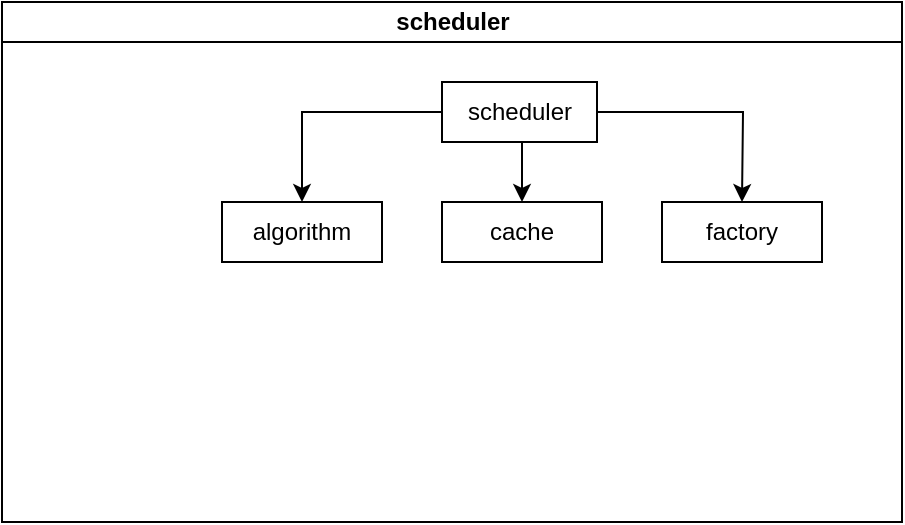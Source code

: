 <mxfile version="13.8.6" type="github">
  <diagram id="prtHgNgQTEPvFCAcTncT" name="Page-1">
    <mxGraphModel dx="946" dy="591" grid="1" gridSize="10" guides="1" tooltips="1" connect="1" arrows="1" fold="1" page="1" pageScale="1" pageWidth="827" pageHeight="1169" math="0" shadow="0">
      <root>
        <mxCell id="0" />
        <mxCell id="1" parent="0" />
        <mxCell id="dNxyNK7c78bLwvsdeMH5-11" value="scheduler" style="swimlane;html=1;startSize=20;horizontal=1;containerType=tree;glass=0;" parent="1" vertex="1">
          <mxGeometry x="170" y="80" width="450" height="260" as="geometry" />
        </mxCell>
        <mxCell id="DKSQyU70Ulr9MfPjKsRb-8" style="edgeStyle=orthogonalEdgeStyle;rounded=0;orthogonalLoop=1;jettySize=auto;html=1;exitX=0.5;exitY=1;exitDx=0;exitDy=0;entryX=0.5;entryY=0;entryDx=0;entryDy=0;" parent="dNxyNK7c78bLwvsdeMH5-11" source="DKSQyU70Ulr9MfPjKsRb-2" target="DKSQyU70Ulr9MfPjKsRb-4" edge="1">
          <mxGeometry relative="1" as="geometry" />
        </mxCell>
        <mxCell id="DKSQyU70Ulr9MfPjKsRb-13" style="edgeStyle=orthogonalEdgeStyle;rounded=0;orthogonalLoop=1;jettySize=auto;html=1;exitX=1;exitY=0.5;exitDx=0;exitDy=0;entryX=0.5;entryY=0;entryDx=0;entryDy=0;" parent="dNxyNK7c78bLwvsdeMH5-11" source="DKSQyU70Ulr9MfPjKsRb-2" edge="1">
          <mxGeometry relative="1" as="geometry">
            <mxPoint x="370" y="100" as="targetPoint" />
          </mxGeometry>
        </mxCell>
        <mxCell id="DKSQyU70Ulr9MfPjKsRb-17" style="edgeStyle=orthogonalEdgeStyle;rounded=0;orthogonalLoop=1;jettySize=auto;html=1;exitX=0;exitY=0.5;exitDx=0;exitDy=0;entryX=0.5;entryY=0;entryDx=0;entryDy=0;" parent="dNxyNK7c78bLwvsdeMH5-11" source="DKSQyU70Ulr9MfPjKsRb-2" target="DKSQyU70Ulr9MfPjKsRb-3" edge="1">
          <mxGeometry relative="1" as="geometry" />
        </mxCell>
        <mxCell id="DKSQyU70Ulr9MfPjKsRb-2" value="scheduler" style="rounded=0;whiteSpace=wrap;html=1;" parent="dNxyNK7c78bLwvsdeMH5-11" vertex="1">
          <mxGeometry x="220" y="40" width="77.5" height="30" as="geometry" />
        </mxCell>
        <mxCell id="DKSQyU70Ulr9MfPjKsRb-3" value="algorithm" style="rounded=0;whiteSpace=wrap;html=1;" parent="dNxyNK7c78bLwvsdeMH5-11" vertex="1">
          <mxGeometry x="110" y="100" width="80" height="30" as="geometry" />
        </mxCell>
        <mxCell id="DKSQyU70Ulr9MfPjKsRb-4" value="cache" style="rounded=0;whiteSpace=wrap;html=1;" parent="dNxyNK7c78bLwvsdeMH5-11" vertex="1">
          <mxGeometry x="220" y="100" width="80" height="30" as="geometry" />
        </mxCell>
        <mxCell id="DKSQyU70Ulr9MfPjKsRb-5" value="factory" style="rounded=0;whiteSpace=wrap;html=1;" parent="dNxyNK7c78bLwvsdeMH5-11" vertex="1">
          <mxGeometry x="330" y="100" width="80" height="30" as="geometry" />
        </mxCell>
      </root>
    </mxGraphModel>
  </diagram>
</mxfile>
